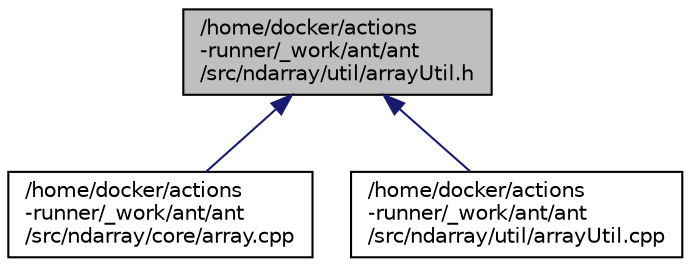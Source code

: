 digraph "/home/docker/actions-runner/_work/ant/ant/src/ndarray/util/arrayUtil.h"
{
 // LATEX_PDF_SIZE
  edge [fontname="Helvetica",fontsize="10",labelfontname="Helvetica",labelfontsize="10"];
  node [fontname="Helvetica",fontsize="10",shape=record];
  Node1 [label="/home/docker/actions\l-runner/_work/ant/ant\l/src/ndarray/util/arrayUtil.h",height=0.2,width=0.4,color="black", fillcolor="grey75", style="filled", fontcolor="black",tooltip=" "];
  Node1 -> Node2 [dir="back",color="midnightblue",fontsize="10",style="solid",fontname="Helvetica"];
  Node2 [label="/home/docker/actions\l-runner/_work/ant/ant\l/src/ndarray/core/array.cpp",height=0.2,width=0.4,color="black", fillcolor="white", style="filled",URL="$array_8cpp.html",tooltip=" "];
  Node1 -> Node3 [dir="back",color="midnightblue",fontsize="10",style="solid",fontname="Helvetica"];
  Node3 [label="/home/docker/actions\l-runner/_work/ant/ant\l/src/ndarray/util/arrayUtil.cpp",height=0.2,width=0.4,color="black", fillcolor="white", style="filled",URL="$arrayUtil_8cpp.html",tooltip=" "];
}
